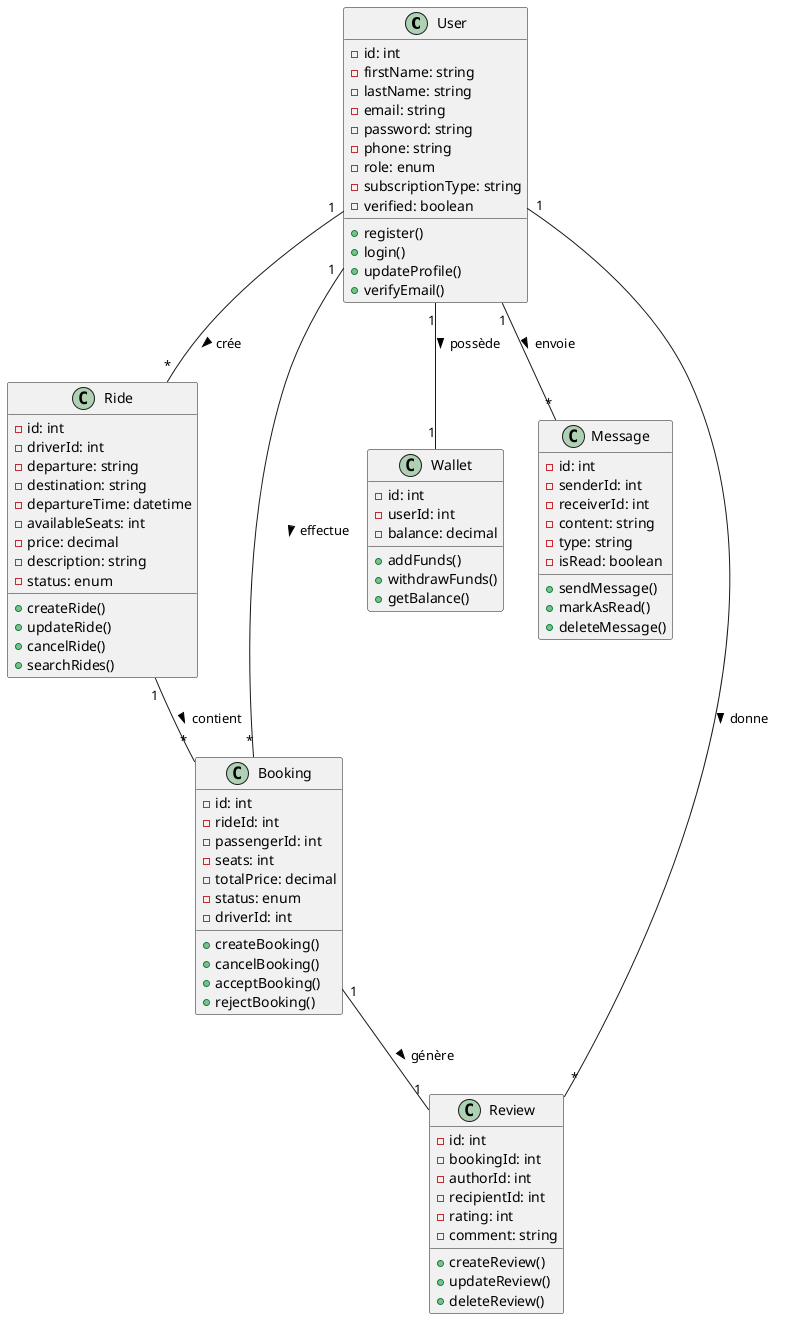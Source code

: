 @startuml "Diagramme de Classe"

' Définition des classes principales
class User {
  -id: int
  -firstName: string
  -lastName: string
  -email: string
  -password: string
  -phone: string
  -role: enum
  -subscriptionType: string
  -verified: boolean
  +register()
  +login()
  +updateProfile()
  +verifyEmail()
}

class Ride {
  -id: int
  -driverId: int
  -departure: string
  -destination: string
  -departureTime: datetime
  -availableSeats: int
  -price: decimal
  -description: string
  -status: enum
  +createRide()
  +updateRide()
  +cancelRide()
  +searchRides()
}

class Booking {
  -id: int
  -rideId: int
  -passengerId: int
  -seats: int
  -totalPrice: decimal
  -status: enum
  -driverId: int
  +createBooking()
  +cancelBooking()
  +acceptBooking()
  +rejectBooking()
}

class Wallet {
  -id: int
  -userId: int
  -balance: decimal
  +addFunds()
  +withdrawFunds()
  +getBalance()
}

class Message {
  -id: int
  -senderId: int
  -receiverId: int
  -content: string
  -type: string
  -isRead: boolean
  +sendMessage()
  +markAsRead()
  +deleteMessage()
}

class Review {
  -id: int
  -bookingId: int
  -authorId: int
  -recipientId: int
  -rating: int
  -comment: string
  +createReview()
  +updateReview()
  +deleteReview()
}

' Relations entre les classes
User "1" -- "*" Ride : crée >
User "1" -- "*" Booking : effectue >
User "1" -- "1" Wallet : possède >
User "1" -- "*" Message : envoie >
User "1" -- "*" Review : donne >
Ride "1" -- "*" Booking : contient >
Booking "1" -- "1" Review : génère >

@enduml

@startuml "Diagramme de Cas d'Utilisation"

' Acteurs
actor "Passager" as Passenger
actor "Conducteur" as Driver
actor "Administrateur" as Admin

' Cas d'utilisation pour les Passagers
rectangle "Fonctionnalités Passager" {
  usecase "S'inscrire" as UC1
  usecase "Se connecter" as UC2
  usecase "Rechercher un trajet" as UC3
  usecase "Réserver un trajet" as UC4
  usecase "Payer" as UC5
  usecase "Évaluer un conducteur" as UC6
  usecase "Messagerie" as UC7
  usecase "Gérer son profil" as UC8
}

' Cas d'utilisation pour les Conducteurs
rectangle "Fonctionnalités Conducteur" {
  usecase "Créer un trajet" as UC9
  usecase "Gérer les réservations" as UC10
  usecase "Voir son historique" as UC11
  usecase "Gérer son portefeuille" as UC12
}

' Cas d'utilisation pour l'Administrateur
rectangle "Fonctionnalités Admin" {
  usecase "Gérer les utilisateurs" as UC13
  usecase "Gérer les trajets" as UC14
  usecase "Gérer les paiements" as UC15
  usecase "Voir les statistiques" as UC16
}

' Relations
Passenger --> UC1
Passenger --> UC2
Passenger --> UC3
Passenger --> UC4
Passenger --> UC5
Passenger --> UC6
Passenger --> UC7
Passenger --> UC8

Driver --> UC9
Driver --> UC10
Driver --> UC11
Driver --> UC12

Admin --> UC13
Admin --> UC14
Admin --> UC15
Admin --> UC16

@enduml

@startuml "Diagramme de Séquence - Réservation de Trajet"

actor "Passager" as Passenger
participant "Système" as System
participant "Base de données" as DB
participant "Conducteur" as Driver
participant "Service de paiement" as Payment

' Séquence de réservation
Passenger -> System: Recherche un trajet
System -> DB: Requête des trajets disponibles
DB --> System: Liste des trajets
System --> Passenger: Affiche les résultats

Passenger -> System: Sélectionne un trajet
System -> DB: Vérifie disponibilité
DB --> System: Confirme disponibilité

Passenger -> System: Demande réservation
System -> Driver: Notifie le conducteur
Driver --> System: Accepte la réservation

System -> Payment: Initie le paiement
Payment --> System: Confirme le paiement
System -> DB: Enregistre la réservation
DB --> System: Confirme l'enregistrement
System --> Passenger: Confirme la réservation

@enduml

@startuml "Diagramme de Séquence - Création de Trajet"

actor "Conducteur" as Driver
participant "Système" as System
participant "Base de données" as DB
participant "Service de géolocalisation" as Geo

' Séquence de création de trajet
Driver -> System: Accède au formulaire de création
System -> Geo: Demande validation des lieux
Geo --> System: Confirme les lieux

Driver -> System: Remplit les détails du trajet
System -> DB: Vérifie les contraintes
DB --> System: Valide les contraintes

Driver -> System: Confirme la création
System -> DB: Enregistre le trajet
DB --> System: Confirme l'enregistrement
System --> Driver: Affiche confirmation

@enduml

@startuml "Diagramme de Séquence - Système de Messagerie"

actor "Utilisateur A" as UserA
participant "Système" as System
participant "Base de données" as DB
actor "Utilisateur B" as UserB

' Séquence d'envoi de message
UserA -> System: Envoie un message
System -> DB: Vérifie les permissions
DB --> System: Confirme les permissions

System -> DB: Enregistre le message
DB --> System: Confirme l'enregistrement

System -> UserB: Notifie le destinataire
UserB -> System: Marque comme lu
System -> DB: Met à jour le statut
DB --> System: Confirme la mise à jour

@enduml

@startuml "Diagramme de Séquence - Système de Paiement"

actor "Utilisateur" as User
participant "Système" as System
participant "Portefeuille" as Wallet
participant "Service de paiement" as Payment
participant "Base de données" as DB

' Séquence de paiement
User -> System: Initie un paiement
System -> Wallet: Vérifie le solde
Wallet --> System: Retourne le solde

System -> Payment: Traite le paiement
Payment --> System: Confirme le paiement

System -> DB: Enregistre la transaction
DB --> System: Confirme l'enregistrement
System -> Wallet: Met à jour le solde
Wallet --> System: Confirme la mise à jour
System --> User: Confirme le paiement

@enduml 